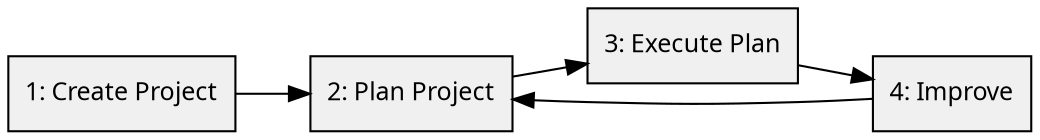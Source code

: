 digraph OperationalFlow {
    // Graph settings
    rankdir=LR; // Left to Right
    node [shape=box, style="filled", fillcolor="#f0f0f0", fontname="sans-serif", fontsize=12]; // Node styling
    edge [fontname="sans-serif", fontsize=10]; // Edge styling

    // Nodes
    "1: Create Project" [label="1: Create Project"];
    "2: Plan Project" [label="2: Plan Project"];
    "3: Execute Plan" [label="3: Execute Plan"];
    "4: Improve" [label="4: Improve"];

    // Edges (connections)
    "1: Create Project" -> "2: Plan Project";
    "2: Plan Project" -> "3: Execute Plan";
    "3: Execute Plan" -> "4: Improve";
    "4: Improve" -> "2: Plan Project"; // Loop back to Plan Project
}
